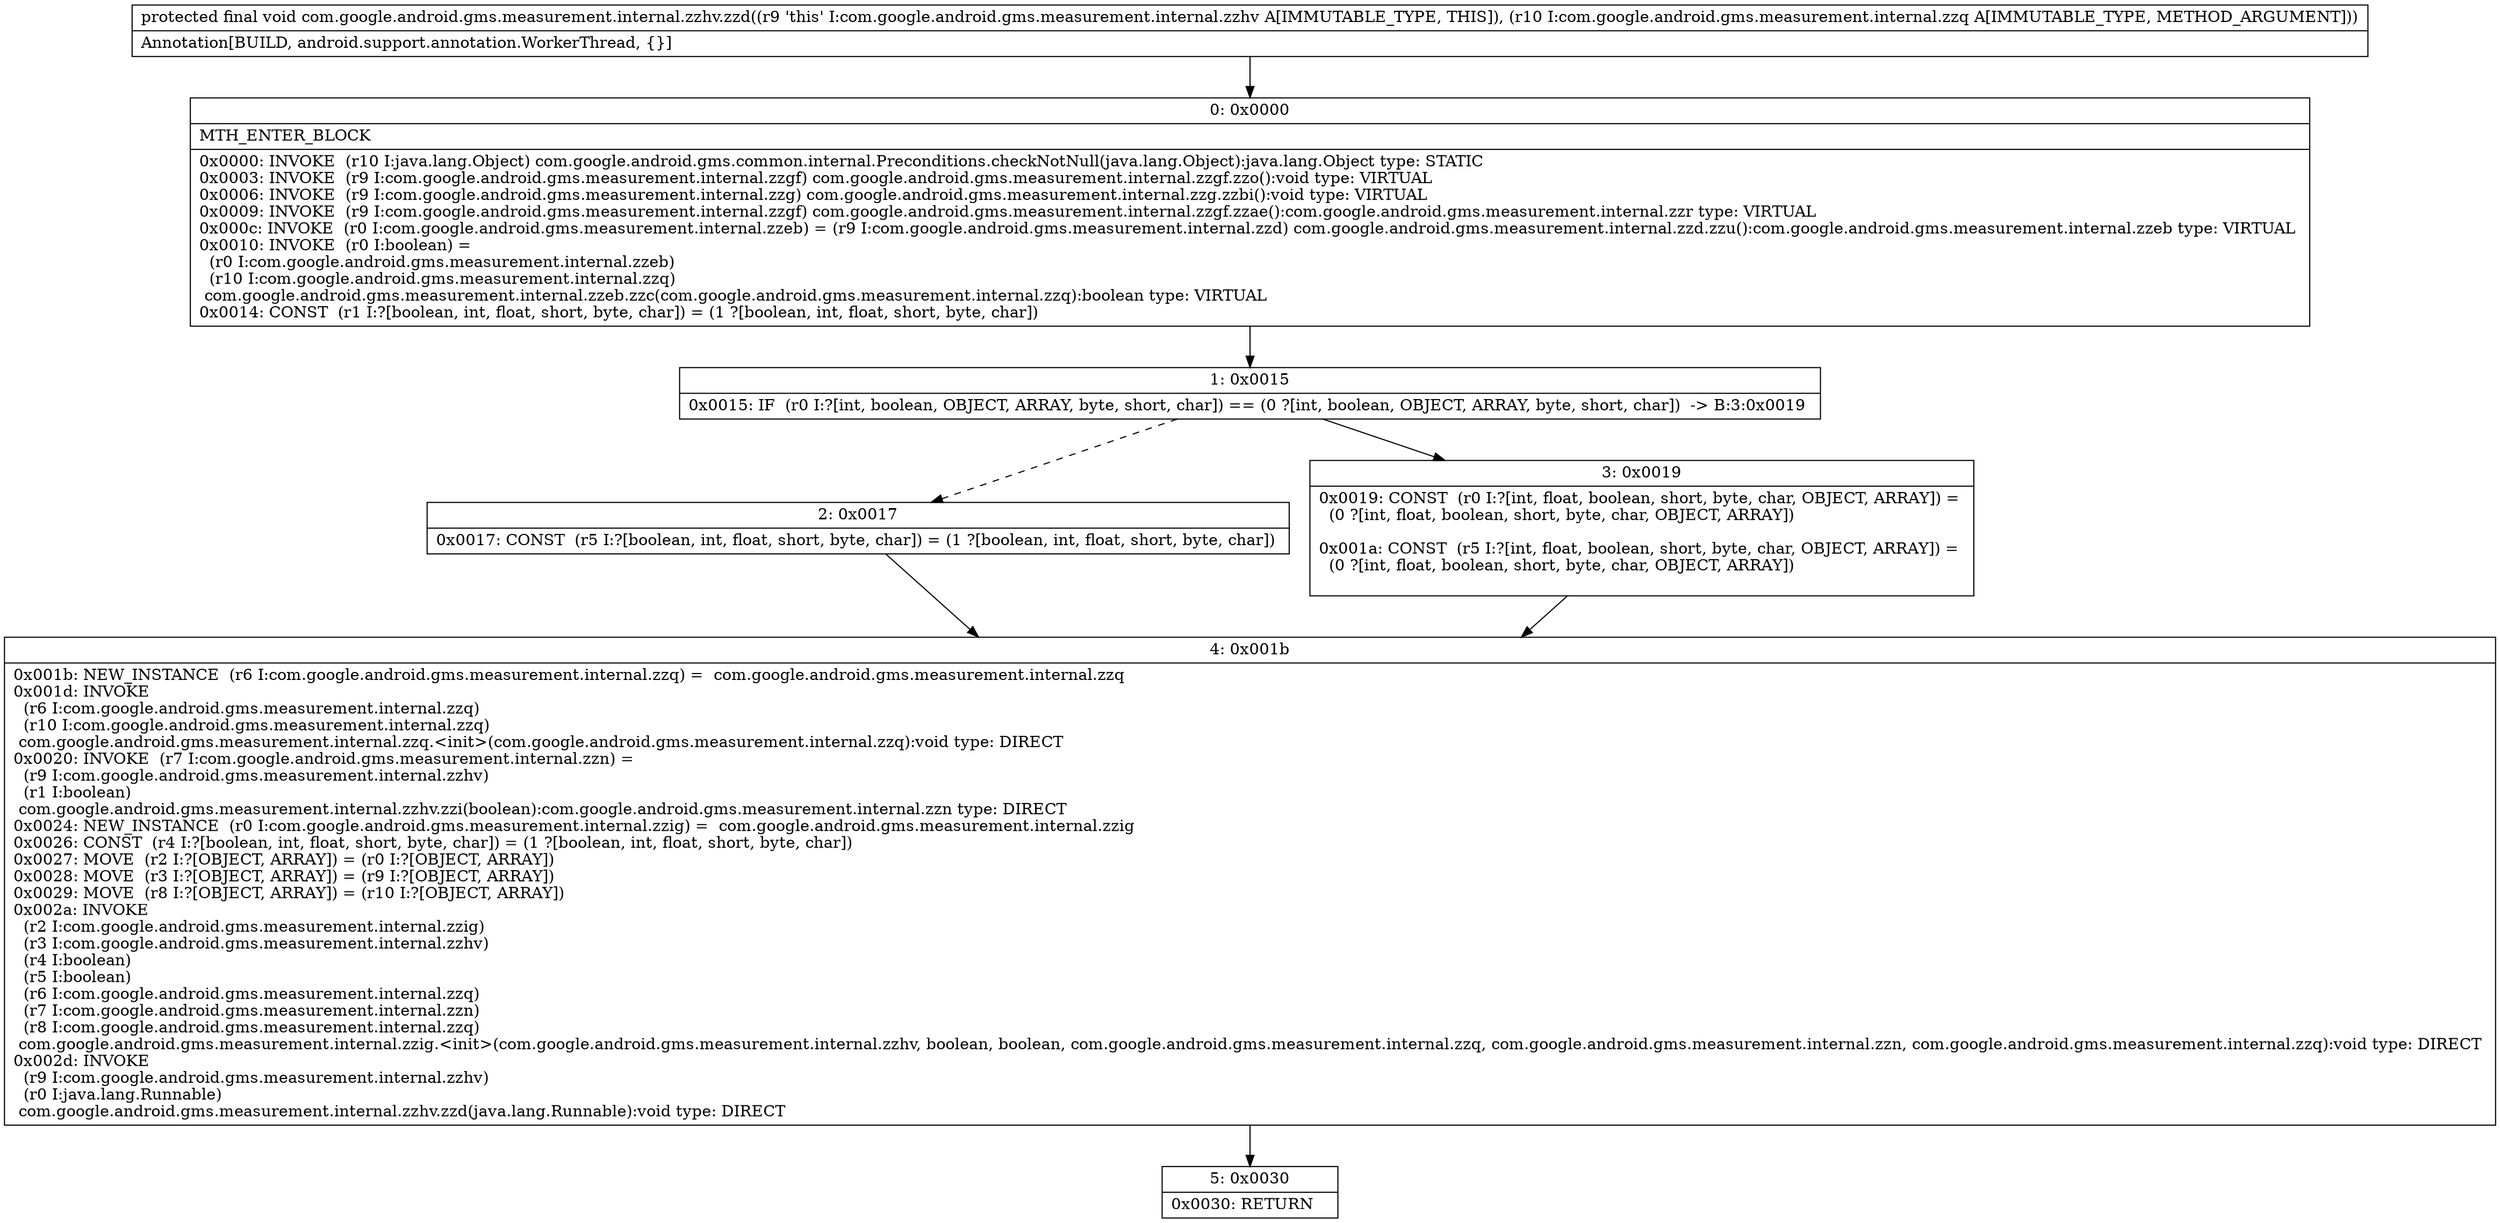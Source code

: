 digraph "CFG forcom.google.android.gms.measurement.internal.zzhv.zzd(Lcom\/google\/android\/gms\/measurement\/internal\/zzq;)V" {
Node_0 [shape=record,label="{0\:\ 0x0000|MTH_ENTER_BLOCK\l|0x0000: INVOKE  (r10 I:java.lang.Object) com.google.android.gms.common.internal.Preconditions.checkNotNull(java.lang.Object):java.lang.Object type: STATIC \l0x0003: INVOKE  (r9 I:com.google.android.gms.measurement.internal.zzgf) com.google.android.gms.measurement.internal.zzgf.zzo():void type: VIRTUAL \l0x0006: INVOKE  (r9 I:com.google.android.gms.measurement.internal.zzg) com.google.android.gms.measurement.internal.zzg.zzbi():void type: VIRTUAL \l0x0009: INVOKE  (r9 I:com.google.android.gms.measurement.internal.zzgf) com.google.android.gms.measurement.internal.zzgf.zzae():com.google.android.gms.measurement.internal.zzr type: VIRTUAL \l0x000c: INVOKE  (r0 I:com.google.android.gms.measurement.internal.zzeb) = (r9 I:com.google.android.gms.measurement.internal.zzd) com.google.android.gms.measurement.internal.zzd.zzu():com.google.android.gms.measurement.internal.zzeb type: VIRTUAL \l0x0010: INVOKE  (r0 I:boolean) = \l  (r0 I:com.google.android.gms.measurement.internal.zzeb)\l  (r10 I:com.google.android.gms.measurement.internal.zzq)\l com.google.android.gms.measurement.internal.zzeb.zzc(com.google.android.gms.measurement.internal.zzq):boolean type: VIRTUAL \l0x0014: CONST  (r1 I:?[boolean, int, float, short, byte, char]) = (1 ?[boolean, int, float, short, byte, char]) \l}"];
Node_1 [shape=record,label="{1\:\ 0x0015|0x0015: IF  (r0 I:?[int, boolean, OBJECT, ARRAY, byte, short, char]) == (0 ?[int, boolean, OBJECT, ARRAY, byte, short, char])  \-\> B:3:0x0019 \l}"];
Node_2 [shape=record,label="{2\:\ 0x0017|0x0017: CONST  (r5 I:?[boolean, int, float, short, byte, char]) = (1 ?[boolean, int, float, short, byte, char]) \l}"];
Node_3 [shape=record,label="{3\:\ 0x0019|0x0019: CONST  (r0 I:?[int, float, boolean, short, byte, char, OBJECT, ARRAY]) = \l  (0 ?[int, float, boolean, short, byte, char, OBJECT, ARRAY])\l \l0x001a: CONST  (r5 I:?[int, float, boolean, short, byte, char, OBJECT, ARRAY]) = \l  (0 ?[int, float, boolean, short, byte, char, OBJECT, ARRAY])\l \l}"];
Node_4 [shape=record,label="{4\:\ 0x001b|0x001b: NEW_INSTANCE  (r6 I:com.google.android.gms.measurement.internal.zzq) =  com.google.android.gms.measurement.internal.zzq \l0x001d: INVOKE  \l  (r6 I:com.google.android.gms.measurement.internal.zzq)\l  (r10 I:com.google.android.gms.measurement.internal.zzq)\l com.google.android.gms.measurement.internal.zzq.\<init\>(com.google.android.gms.measurement.internal.zzq):void type: DIRECT \l0x0020: INVOKE  (r7 I:com.google.android.gms.measurement.internal.zzn) = \l  (r9 I:com.google.android.gms.measurement.internal.zzhv)\l  (r1 I:boolean)\l com.google.android.gms.measurement.internal.zzhv.zzi(boolean):com.google.android.gms.measurement.internal.zzn type: DIRECT \l0x0024: NEW_INSTANCE  (r0 I:com.google.android.gms.measurement.internal.zzig) =  com.google.android.gms.measurement.internal.zzig \l0x0026: CONST  (r4 I:?[boolean, int, float, short, byte, char]) = (1 ?[boolean, int, float, short, byte, char]) \l0x0027: MOVE  (r2 I:?[OBJECT, ARRAY]) = (r0 I:?[OBJECT, ARRAY]) \l0x0028: MOVE  (r3 I:?[OBJECT, ARRAY]) = (r9 I:?[OBJECT, ARRAY]) \l0x0029: MOVE  (r8 I:?[OBJECT, ARRAY]) = (r10 I:?[OBJECT, ARRAY]) \l0x002a: INVOKE  \l  (r2 I:com.google.android.gms.measurement.internal.zzig)\l  (r3 I:com.google.android.gms.measurement.internal.zzhv)\l  (r4 I:boolean)\l  (r5 I:boolean)\l  (r6 I:com.google.android.gms.measurement.internal.zzq)\l  (r7 I:com.google.android.gms.measurement.internal.zzn)\l  (r8 I:com.google.android.gms.measurement.internal.zzq)\l com.google.android.gms.measurement.internal.zzig.\<init\>(com.google.android.gms.measurement.internal.zzhv, boolean, boolean, com.google.android.gms.measurement.internal.zzq, com.google.android.gms.measurement.internal.zzn, com.google.android.gms.measurement.internal.zzq):void type: DIRECT \l0x002d: INVOKE  \l  (r9 I:com.google.android.gms.measurement.internal.zzhv)\l  (r0 I:java.lang.Runnable)\l com.google.android.gms.measurement.internal.zzhv.zzd(java.lang.Runnable):void type: DIRECT \l}"];
Node_5 [shape=record,label="{5\:\ 0x0030|0x0030: RETURN   \l}"];
MethodNode[shape=record,label="{protected final void com.google.android.gms.measurement.internal.zzhv.zzd((r9 'this' I:com.google.android.gms.measurement.internal.zzhv A[IMMUTABLE_TYPE, THIS]), (r10 I:com.google.android.gms.measurement.internal.zzq A[IMMUTABLE_TYPE, METHOD_ARGUMENT]))  | Annotation[BUILD, android.support.annotation.WorkerThread, \{\}]\l}"];
MethodNode -> Node_0;
Node_0 -> Node_1;
Node_1 -> Node_2[style=dashed];
Node_1 -> Node_3;
Node_2 -> Node_4;
Node_3 -> Node_4;
Node_4 -> Node_5;
}

